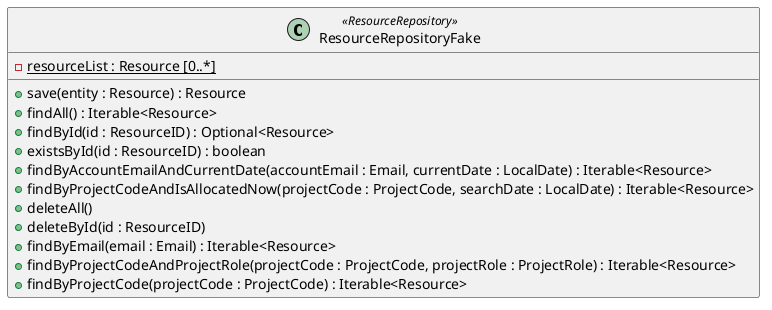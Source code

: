 @startuml
class ResourceRepositoryFake <<ResourceRepository>>{
    - resourceList : Resource [0..*] {static}
    + save(entity : Resource) : Resource
    + findAll() : Iterable<Resource>
    + findById(id : ResourceID) : Optional<Resource>
    + existsById(id : ResourceID) : boolean
    + findByAccountEmailAndCurrentDate(accountEmail : Email, currentDate : LocalDate) : Iterable<Resource>
    + findByProjectCodeAndIsAllocatedNow(projectCode : ProjectCode, searchDate : LocalDate) : Iterable<Resource>
    + deleteAll()
    + deleteById(id : ResourceID)
    + findByEmail(email : Email) : Iterable<Resource>
    + findByProjectCodeAndProjectRole(projectCode : ProjectCode, projectRole : ProjectRole) : Iterable<Resource>
    + findByProjectCode(projectCode : ProjectCode) : Iterable<Resource>
}
@enduml